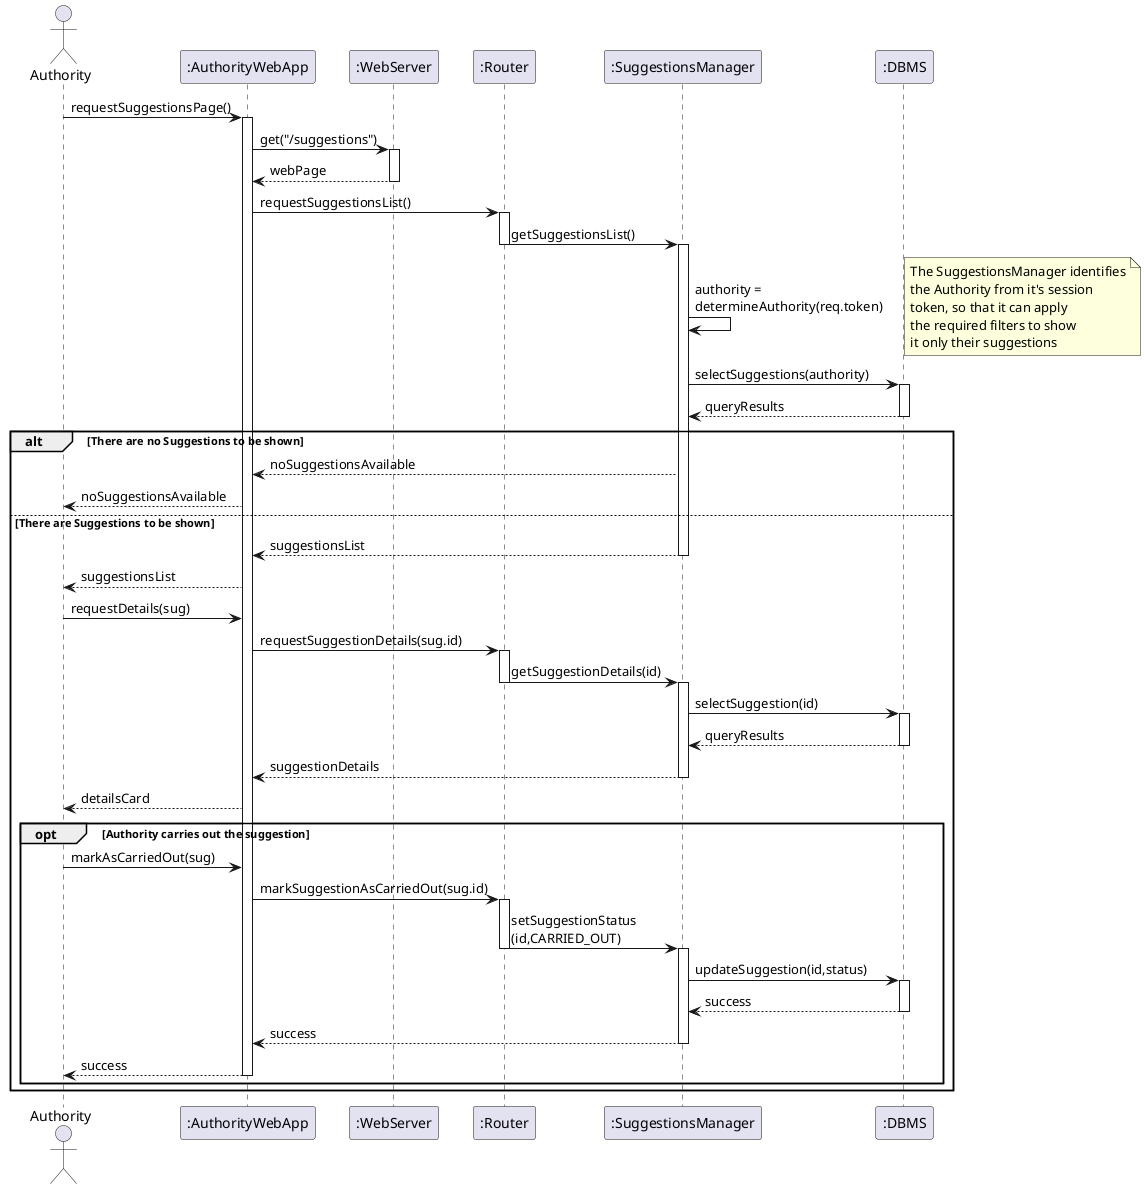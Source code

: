 @startuml dd_sequence_diagram_uc_2_3
skinparam Shadowing false

actor Authority as A
participant ":AuthorityWebApp" as AWA
participant ":WebServer" as WS
participant ":Router" as R
participant ":SuggestionsManager" as SM
participant ":DBMS" as DBMS

A -> AWA : requestSuggestionsPage()
activate AWA
AWA -> WS : get("/suggestions")
activate WS
WS --> AWA : webPage
deactivate WS
AWA -> R : requestSuggestionsList()
activate R
R -> SM : getSuggestionsList()
deactivate R
activate SM
SM -> SM : authority =\ndetermineAuthority(req.token)
note right
    The SuggestionsManager identifies
    the Authority from it's session
    token, so that it can apply
    the required filters to show
    it only their suggestions
end note
SM -> DBMS : selectSuggestions(authority)
activate DBMS
DBMS --> SM : queryResults
deactivate DBMS
alt There are no Suggestions to be shown
SM --> AWA : noSuggestionsAvailable
AWA --> A : noSuggestionsAvailable
else There are Suggestions to be shown
SM --> AWA : suggestionsList
deactivate SM
AWA --> A : suggestionsList
A -> AWA : requestDetails(sug)
AWA -> R : requestSuggestionDetails(sug.id)
activate R
R -> SM : getSuggestionDetails(id)
deactivate R
activate SM
SM -> DBMS : selectSuggestion(id)
activate DBMS
DBMS --> SM : queryResults
deactivate DBMS
SM --> AWA : suggestionDetails
deactivate SM
AWA --> A : detailsCard
opt Authority carries out the suggestion
A -> AWA : markAsCarriedOut(sug)
AWA -> R : markSuggestionAsCarriedOut(sug.id)
activate R
R -> SM : setSuggestionStatus\n(id,CARRIED_OUT)
deactivate R
activate SM
SM -> DBMS : updateSuggestion(id,status)
activate DBMS
DBMS --> SM : success
deactivate DBMS
SM --> AWA : success
deactivate SM
AWA --> A : success
deactivate AWA
end
end

@enduml